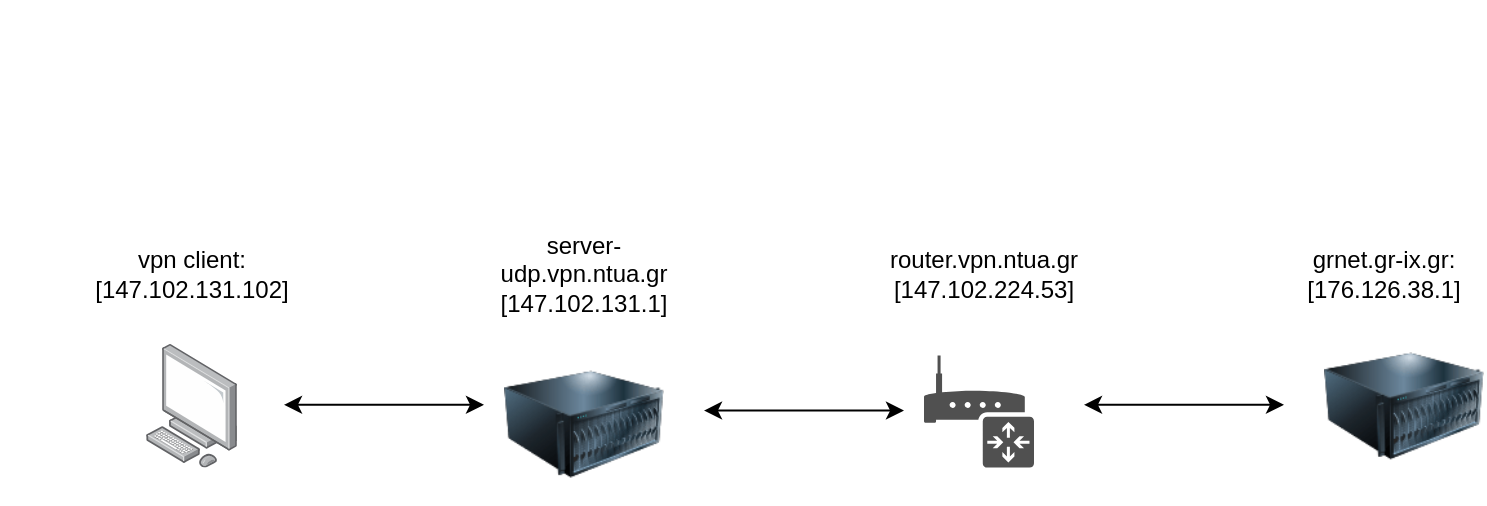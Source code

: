 <mxfile version="15.7.3" type="device"><diagram id="iUbEF3WY30mrmE1fN-2J" name="Page-1"><mxGraphModel dx="1865" dy="547" grid="1" gridSize="10" guides="1" tooltips="1" connect="1" arrows="1" fold="1" page="1" pageScale="1" pageWidth="827" pageHeight="1169" math="0" shadow="0"><root><mxCell id="0"/><mxCell id="1" parent="0"/><mxCell id="CdojbMogFTOyAqUZLlhd-2" value="" style="points=[];aspect=fixed;html=1;align=center;shadow=0;dashed=0;image;image=img/lib/allied_telesis/computer_and_terminals/Personal_Computer.svg;" vertex="1" parent="1"><mxGeometry x="-39" y="350" width="45.6" height="61.8" as="geometry"/></mxCell><mxCell id="CdojbMogFTOyAqUZLlhd-7" value="vpn client:&lt;br&gt;&lt;span&gt;[147.102.131.102]&lt;/span&gt;" style="text;html=1;strokeColor=none;fillColor=none;align=center;verticalAlign=middle;whiteSpace=wrap;rounded=0;" vertex="1" parent="1"><mxGeometry x="-111.2" y="290" width="190" height="50" as="geometry"/></mxCell><mxCell id="CdojbMogFTOyAqUZLlhd-13" value="" style="sketch=0;pointerEvents=1;shadow=0;dashed=0;html=1;strokeColor=none;fillColor=#505050;labelPosition=center;verticalLabelPosition=bottom;verticalAlign=top;outlineConnect=0;align=center;shape=mxgraph.office.devices.router;" vertex="1" parent="1"><mxGeometry x="350" y="355.8" width="55" height="56" as="geometry"/></mxCell><mxCell id="CdojbMogFTOyAqUZLlhd-58" value="" style="image;html=1;image=img/lib/clip_art/computers/Server_128x128.png;align=center;" vertex="1" parent="1"><mxGeometry x="550" y="340.9" width="80" height="80" as="geometry"/></mxCell><mxCell id="CdojbMogFTOyAqUZLlhd-70" style="edgeStyle=orthogonalEdgeStyle;rounded=0;orthogonalLoop=1;jettySize=auto;html=1;exitX=0.5;exitY=1;exitDx=0;exitDy=0;" edge="1" parent="1"><mxGeometry relative="1" as="geometry"><mxPoint x="450" y="186" as="sourcePoint"/><mxPoint x="450" y="186" as="targetPoint"/></mxGeometry></mxCell><mxCell id="CdojbMogFTOyAqUZLlhd-72" value="" style="image;html=1;image=img/lib/clip_art/computers/Server_128x128.png;align=center;" vertex="1" parent="1"><mxGeometry x="140" y="350" width="80" height="80" as="geometry"/></mxCell><mxCell id="CdojbMogFTOyAqUZLlhd-74" value="" style="endArrow=classic;startArrow=classic;html=1;rounded=0;" edge="1" parent="1"><mxGeometry width="50" height="50" relative="1" as="geometry"><mxPoint x="430" y="380.4" as="sourcePoint"/><mxPoint x="530" y="380.4" as="targetPoint"/></mxGeometry></mxCell><mxCell id="CdojbMogFTOyAqUZLlhd-77" value="router.vpn.ntua.gr [147.102.224.53]" style="text;html=1;strokeColor=none;fillColor=none;align=center;verticalAlign=middle;whiteSpace=wrap;rounded=0;" vertex="1" parent="1"><mxGeometry x="350" y="300" width="60" height="30" as="geometry"/></mxCell><mxCell id="CdojbMogFTOyAqUZLlhd-78" value="server-udp.vpn.ntua.gr [147.102.131.1]" style="text;html=1;strokeColor=none;fillColor=none;align=center;verticalAlign=middle;whiteSpace=wrap;rounded=0;" vertex="1" parent="1"><mxGeometry x="150" y="300" width="60" height="30" as="geometry"/></mxCell><mxCell id="CdojbMogFTOyAqUZLlhd-79" style="edgeStyle=orthogonalEdgeStyle;rounded=0;orthogonalLoop=1;jettySize=auto;html=1;exitX=0.5;exitY=1;exitDx=0;exitDy=0;" edge="1" parent="1" source="CdojbMogFTOyAqUZLlhd-78" target="CdojbMogFTOyAqUZLlhd-78"><mxGeometry relative="1" as="geometry"/></mxCell><mxCell id="CdojbMogFTOyAqUZLlhd-105" value="" style="endArrow=classic;startArrow=classic;html=1;rounded=0;" edge="1" parent="1"><mxGeometry width="50" height="50" relative="1" as="geometry"><mxPoint x="240" y="383.3" as="sourcePoint"/><mxPoint x="340" y="383.3" as="targetPoint"/></mxGeometry></mxCell><mxCell id="CdojbMogFTOyAqUZLlhd-106" value="" style="endArrow=classic;startArrow=classic;html=1;rounded=0;" edge="1" parent="1"><mxGeometry width="50" height="50" relative="1" as="geometry"><mxPoint x="30" y="380.4" as="sourcePoint"/><mxPoint x="130" y="380.4" as="targetPoint"/></mxGeometry></mxCell><mxCell id="CdojbMogFTOyAqUZLlhd-108" value="grnet.gr-ix.gr:&lt;br&gt;[176.126.38.1]" style="text;html=1;strokeColor=none;fillColor=none;align=center;verticalAlign=middle;whiteSpace=wrap;rounded=0;" vertex="1" parent="1"><mxGeometry x="550" y="300" width="60" height="30" as="geometry"/></mxCell></root></mxGraphModel></diagram></mxfile>